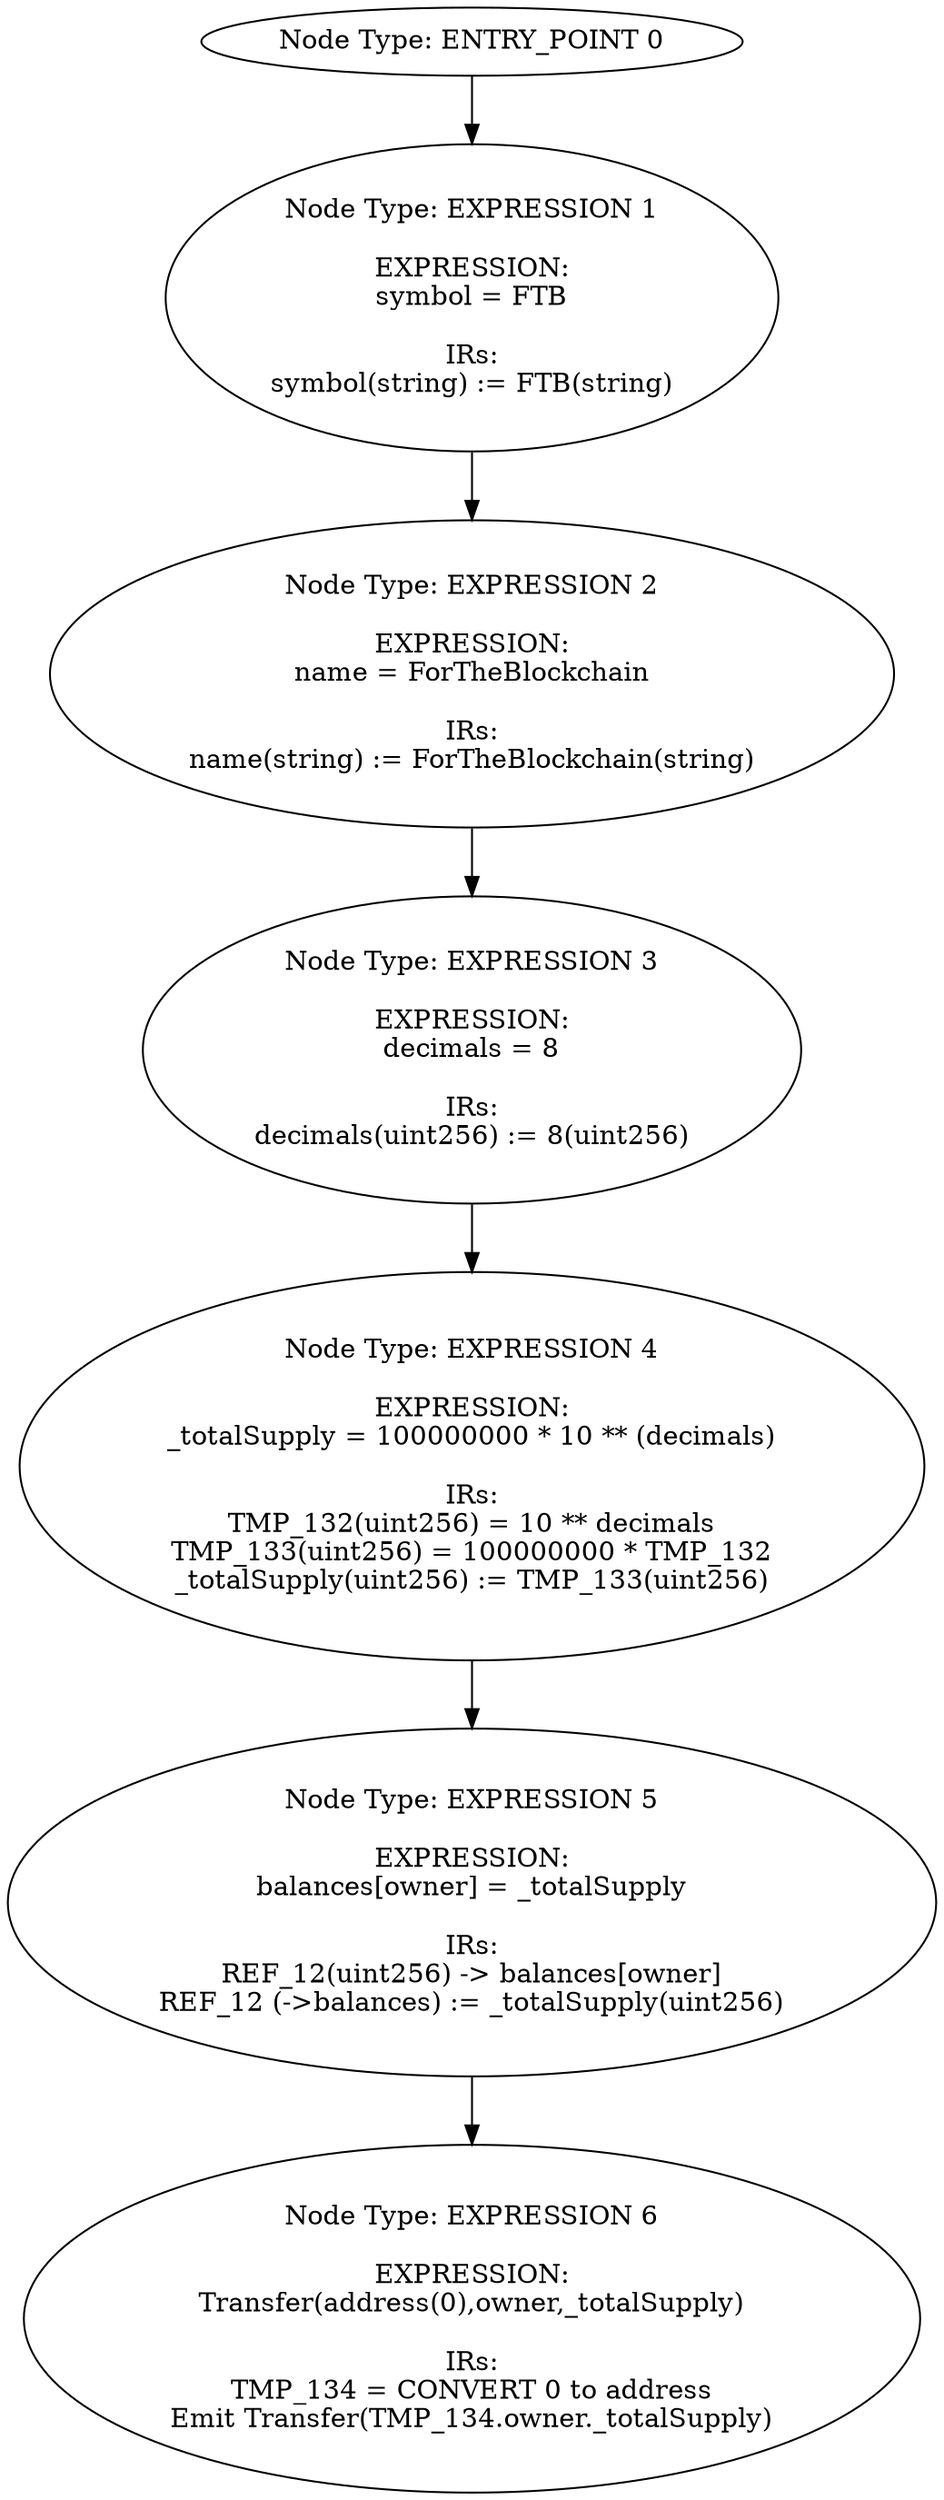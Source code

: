 digraph{
0[label="Node Type: ENTRY_POINT 0
"];
0->1;
1[label="Node Type: EXPRESSION 1

EXPRESSION:
symbol = FTB

IRs:
symbol(string) := FTB(string)"];
1->2;
2[label="Node Type: EXPRESSION 2

EXPRESSION:
name = ForTheBlockchain

IRs:
name(string) := ForTheBlockchain(string)"];
2->3;
3[label="Node Type: EXPRESSION 3

EXPRESSION:
decimals = 8

IRs:
decimals(uint256) := 8(uint256)"];
3->4;
4[label="Node Type: EXPRESSION 4

EXPRESSION:
_totalSupply = 100000000 * 10 ** (decimals)

IRs:
TMP_132(uint256) = 10 ** decimals
TMP_133(uint256) = 100000000 * TMP_132
_totalSupply(uint256) := TMP_133(uint256)"];
4->5;
5[label="Node Type: EXPRESSION 5

EXPRESSION:
balances[owner] = _totalSupply

IRs:
REF_12(uint256) -> balances[owner]
REF_12 (->balances) := _totalSupply(uint256)"];
5->6;
6[label="Node Type: EXPRESSION 6

EXPRESSION:
Transfer(address(0),owner,_totalSupply)

IRs:
TMP_134 = CONVERT 0 to address
Emit Transfer(TMP_134.owner._totalSupply)"];
}
